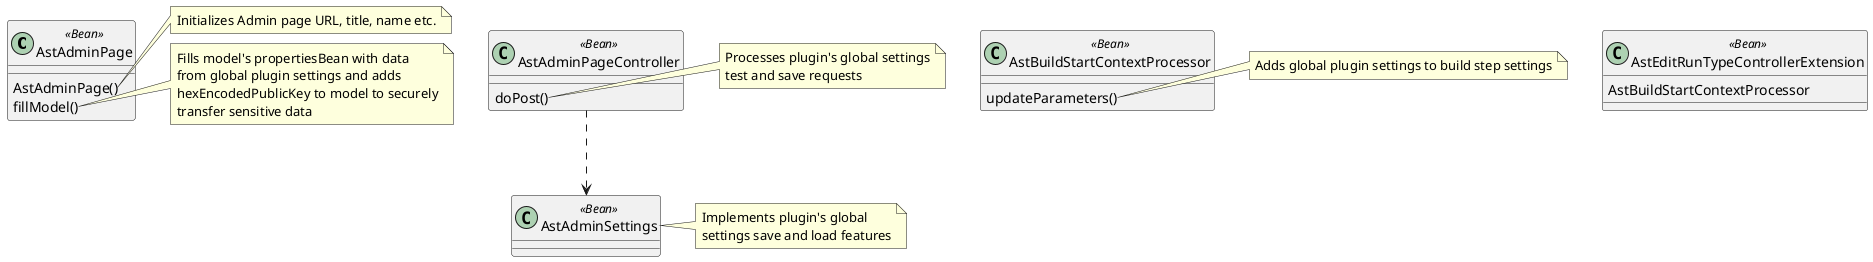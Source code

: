 @startuml
class AstAdminPage <<Bean>> {
    AstAdminPage()
    fillModel()
}

note right of AstAdminPage::AstAdminPage
    Initializes Admin page URL, title, name etc.
end note

note right of AstAdminPage::fillModel
    Fills model's propertiesBean with data
    from global plugin settings and adds
    hexEncodedPublicKey to model to securely
    transfer sensitive data
end note

class AstAdminPageController <<Bean>> {
    doPost()
}

note right of AstAdminPageController::doPost
    Processes plugin's global settings
    test and save requests
end note


class AstAdminSettings <<Bean>>

note right of AstAdminSettings
    Implements plugin's global
    settings save and load features
end note

class AstBuildStartContextProcessor <<Bean>> {
    updateParameters()
}
note right of AstBuildStartContextProcessor::updateParameters
    Adds global plugin settings to build step settings
end note


class AstEditRunTypeControllerExtension <<Bean>> {
    AstBuildStartContextProcessor
}

AstAdminPageController ..> AstAdminSettings

@enduml